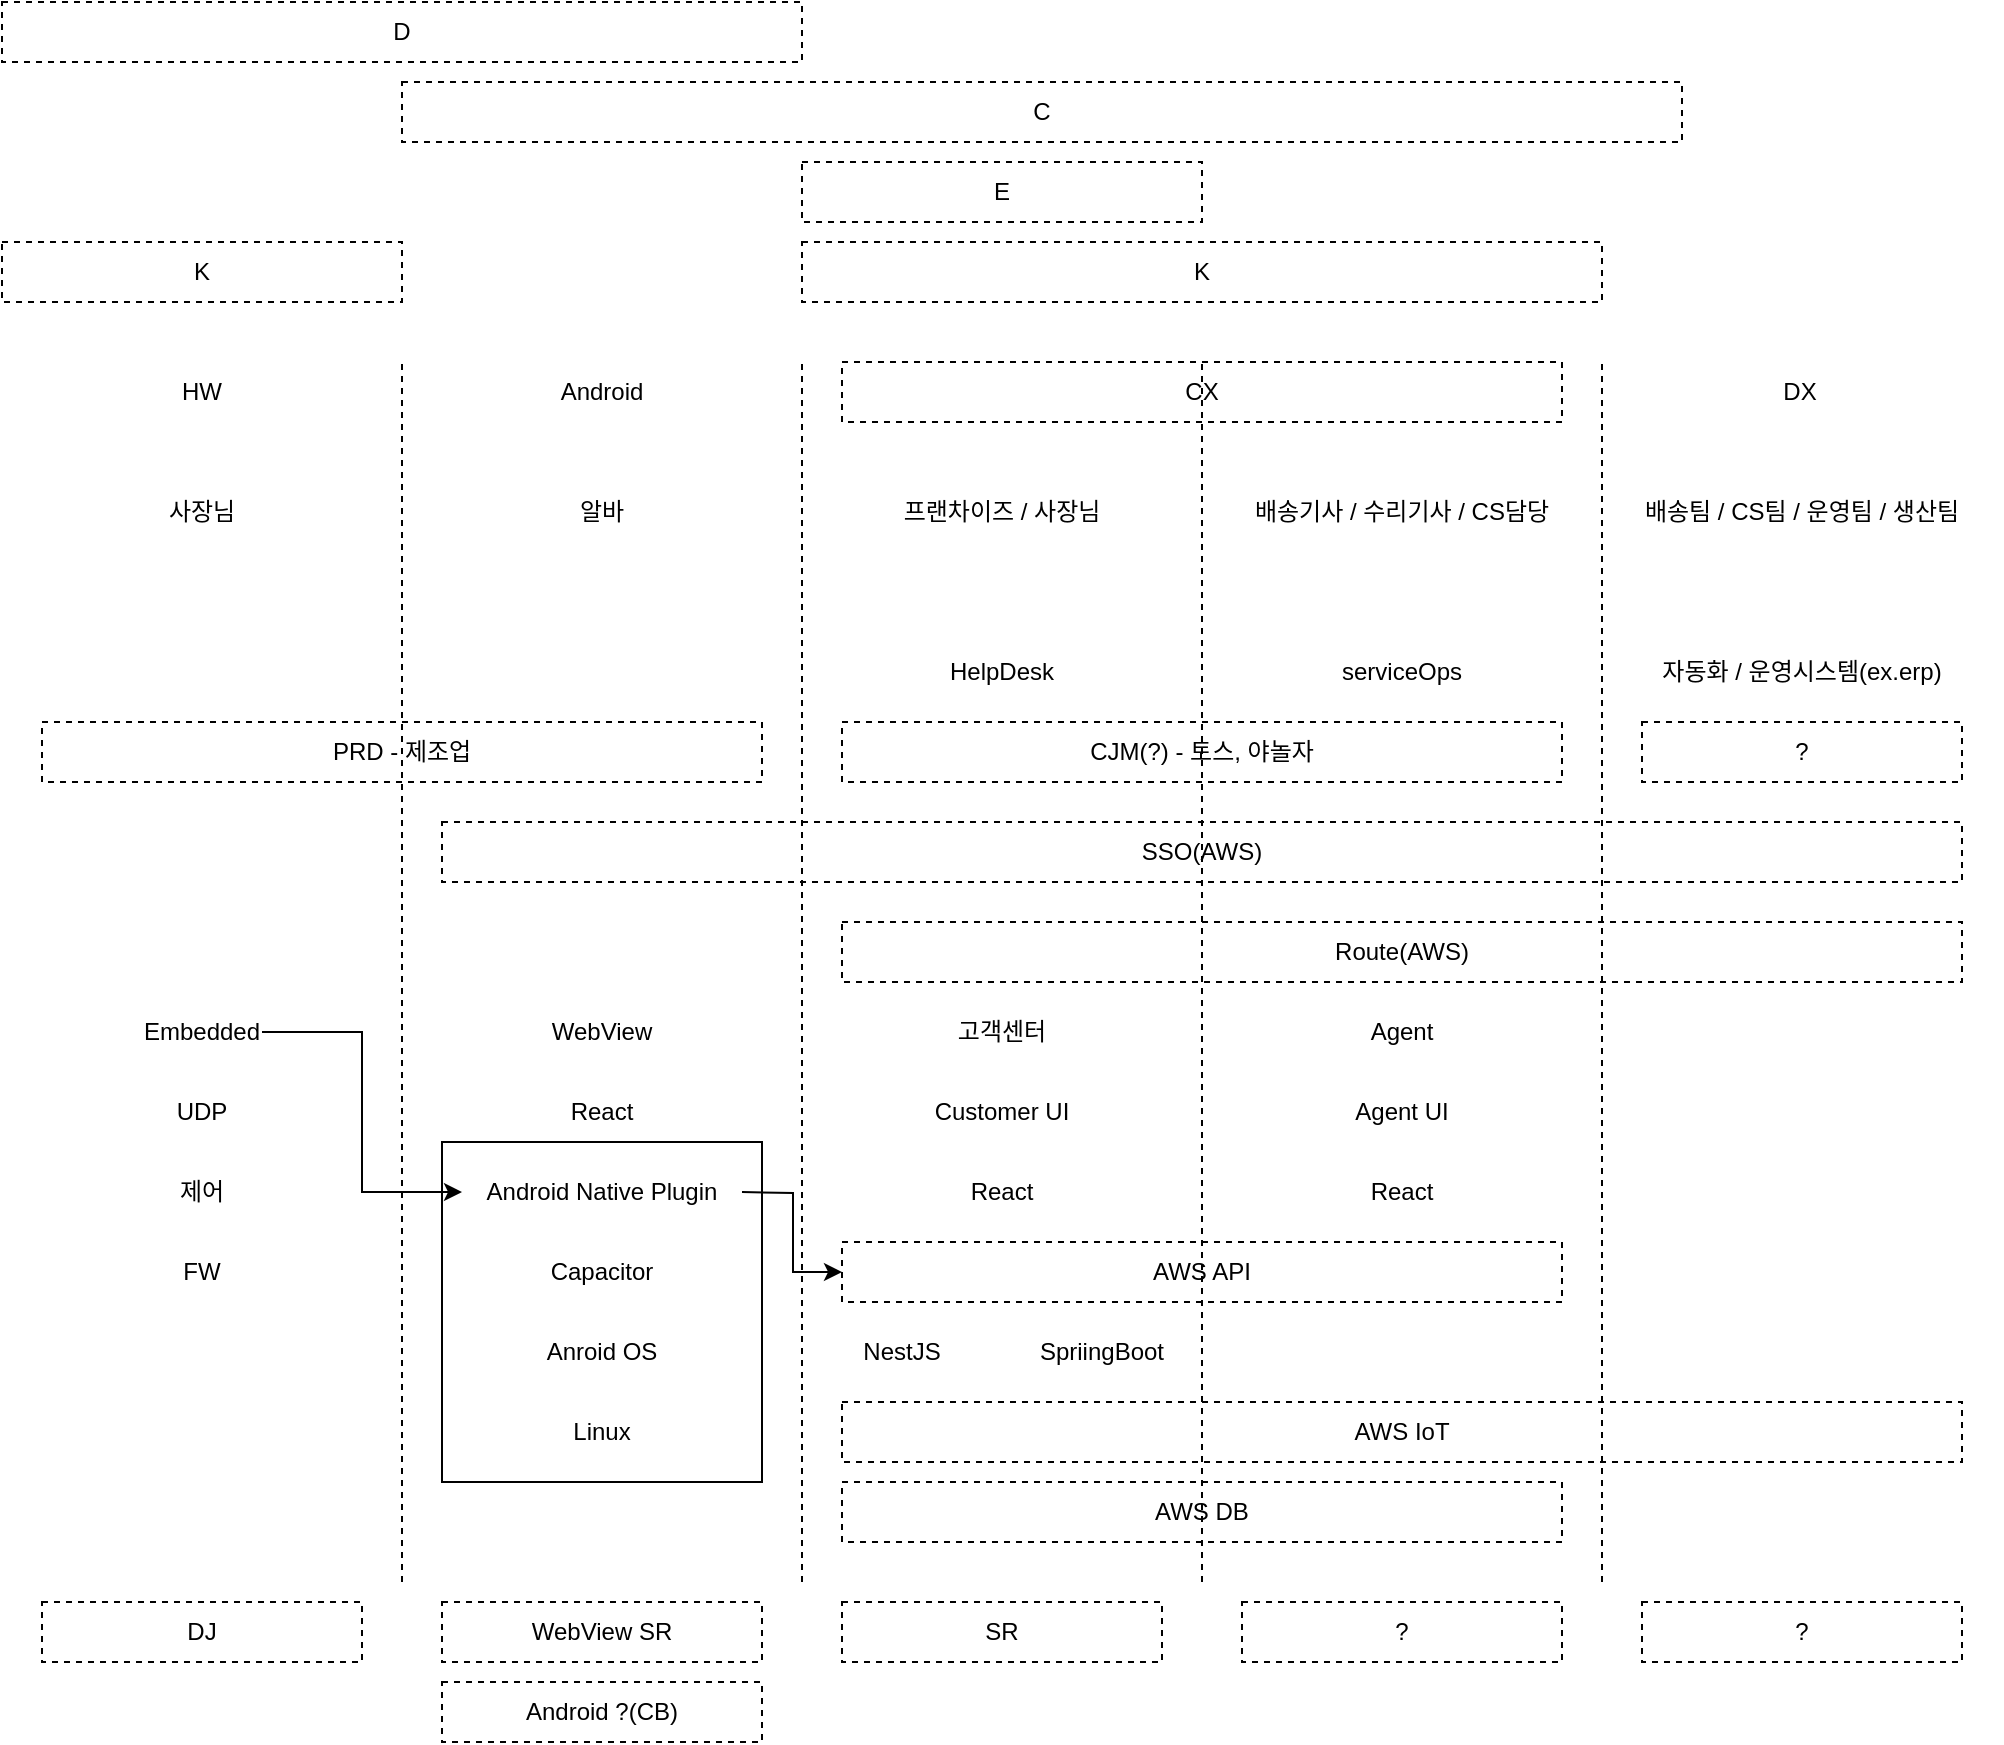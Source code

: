 <mxfile version="26.2.13">
  <diagram name="페이지-1" id="WZE22z7zHuHI3l7_kMlm">
    <mxGraphModel dx="998" dy="639" grid="1" gridSize="10" guides="1" tooltips="1" connect="1" arrows="1" fold="1" page="1" pageScale="1" pageWidth="827" pageHeight="1169" math="0" shadow="0">
      <root>
        <mxCell id="0" />
        <mxCell id="1" parent="0" />
        <mxCell id="M86IooEqDLAafIwks_xU-67" value="" style="rounded=0;whiteSpace=wrap;html=1;" vertex="1" parent="1">
          <mxGeometry x="220" y="580" width="160" height="170" as="geometry" />
        </mxCell>
        <mxCell id="M86IooEqDLAafIwks_xU-2" value="" style="endArrow=none;html=1;rounded=0;dashed=1;" edge="1" parent="1">
          <mxGeometry width="50" height="50" relative="1" as="geometry">
            <mxPoint x="200" y="800" as="sourcePoint" />
            <mxPoint x="200" y="190" as="targetPoint" />
          </mxGeometry>
        </mxCell>
        <mxCell id="M86IooEqDLAafIwks_xU-3" value="" style="endArrow=none;html=1;rounded=0;dashed=1;" edge="1" parent="1">
          <mxGeometry width="50" height="50" relative="1" as="geometry">
            <mxPoint x="400" y="800" as="sourcePoint" />
            <mxPoint x="400" y="190" as="targetPoint" />
          </mxGeometry>
        </mxCell>
        <mxCell id="M86IooEqDLAafIwks_xU-4" value="" style="endArrow=none;html=1;rounded=0;dashed=1;" edge="1" parent="1">
          <mxGeometry width="50" height="50" relative="1" as="geometry">
            <mxPoint x="600" y="800" as="sourcePoint" />
            <mxPoint x="600" y="190" as="targetPoint" />
          </mxGeometry>
        </mxCell>
        <mxCell id="M86IooEqDLAafIwks_xU-41" style="edgeStyle=orthogonalEdgeStyle;rounded=0;orthogonalLoop=1;jettySize=auto;html=1;exitX=1;exitY=0.5;exitDx=0;exitDy=0;entryX=0;entryY=0.5;entryDx=0;entryDy=0;" edge="1" parent="1" source="M86IooEqDLAafIwks_xU-6" target="M86IooEqDLAafIwks_xU-16">
          <mxGeometry relative="1" as="geometry" />
        </mxCell>
        <mxCell id="M86IooEqDLAafIwks_xU-6" value="Embedded" style="text;html=1;align=center;verticalAlign=middle;whiteSpace=wrap;rounded=0;" vertex="1" parent="1">
          <mxGeometry x="70" y="510" width="60" height="30" as="geometry" />
        </mxCell>
        <mxCell id="M86IooEqDLAafIwks_xU-8" value="고객센터" style="text;html=1;align=center;verticalAlign=middle;whiteSpace=wrap;rounded=0;" vertex="1" parent="1">
          <mxGeometry x="470" y="510" width="60" height="30" as="geometry" />
        </mxCell>
        <mxCell id="M86IooEqDLAafIwks_xU-9" value="Agent" style="text;html=1;align=center;verticalAlign=middle;whiteSpace=wrap;rounded=0;" vertex="1" parent="1">
          <mxGeometry x="670" y="510" width="60" height="30" as="geometry" />
        </mxCell>
        <mxCell id="M86IooEqDLAafIwks_xU-10" value="Customer UI" style="text;html=1;align=center;verticalAlign=middle;whiteSpace=wrap;rounded=0;" vertex="1" parent="1">
          <mxGeometry x="430" y="550" width="140" height="30" as="geometry" />
        </mxCell>
        <mxCell id="M86IooEqDLAafIwks_xU-11" value="Agent UI" style="text;html=1;align=center;verticalAlign=middle;whiteSpace=wrap;rounded=0;" vertex="1" parent="1">
          <mxGeometry x="630" y="550" width="140" height="30" as="geometry" />
        </mxCell>
        <mxCell id="M86IooEqDLAafIwks_xU-12" value="WebView" style="text;html=1;align=center;verticalAlign=middle;whiteSpace=wrap;rounded=0;" vertex="1" parent="1">
          <mxGeometry x="230" y="510" width="140" height="30" as="geometry" />
        </mxCell>
        <mxCell id="M86IooEqDLAafIwks_xU-42" style="edgeStyle=orthogonalEdgeStyle;rounded=0;orthogonalLoop=1;jettySize=auto;html=1;exitX=1;exitY=0.5;exitDx=0;exitDy=0;entryX=0;entryY=0.5;entryDx=0;entryDy=0;" edge="1" parent="1" target="M86IooEqDLAafIwks_xU-20">
          <mxGeometry relative="1" as="geometry">
            <mxPoint x="370" y="605" as="sourcePoint" />
          </mxGeometry>
        </mxCell>
        <mxCell id="M86IooEqDLAafIwks_xU-13" value="React" style="text;html=1;align=center;verticalAlign=middle;whiteSpace=wrap;rounded=0;" vertex="1" parent="1">
          <mxGeometry x="230" y="550" width="140" height="30" as="geometry" />
        </mxCell>
        <mxCell id="M86IooEqDLAafIwks_xU-14" value="React" style="text;html=1;align=center;verticalAlign=middle;whiteSpace=wrap;rounded=0;" vertex="1" parent="1">
          <mxGeometry x="430" y="590" width="140" height="30" as="geometry" />
        </mxCell>
        <mxCell id="M86IooEqDLAafIwks_xU-15" value="React" style="text;html=1;align=center;verticalAlign=middle;whiteSpace=wrap;rounded=0;" vertex="1" parent="1">
          <mxGeometry x="630" y="590" width="140" height="30" as="geometry" />
        </mxCell>
        <mxCell id="M86IooEqDLAafIwks_xU-16" value="Android Native Plugin" style="text;html=1;align=center;verticalAlign=middle;whiteSpace=wrap;rounded=0;" vertex="1" parent="1">
          <mxGeometry x="230" y="590" width="140" height="30" as="geometry" />
        </mxCell>
        <mxCell id="M86IooEqDLAafIwks_xU-17" value="Capacitor" style="text;html=1;align=center;verticalAlign=middle;whiteSpace=wrap;rounded=0;" vertex="1" parent="1">
          <mxGeometry x="230" y="630" width="140" height="30" as="geometry" />
        </mxCell>
        <mxCell id="M86IooEqDLAafIwks_xU-18" value="Anroid OS" style="text;html=1;align=center;verticalAlign=middle;whiteSpace=wrap;rounded=0;" vertex="1" parent="1">
          <mxGeometry x="230" y="670" width="140" height="30" as="geometry" />
        </mxCell>
        <mxCell id="M86IooEqDLAafIwks_xU-19" value="Linux" style="text;html=1;align=center;verticalAlign=middle;whiteSpace=wrap;rounded=0;" vertex="1" parent="1">
          <mxGeometry x="230" y="710" width="140" height="30" as="geometry" />
        </mxCell>
        <mxCell id="M86IooEqDLAafIwks_xU-20" value="AWS API" style="text;html=1;align=center;verticalAlign=middle;whiteSpace=wrap;rounded=0;strokeColor=default;dashed=1;" vertex="1" parent="1">
          <mxGeometry x="420" y="630" width="360" height="30" as="geometry" />
        </mxCell>
        <mxCell id="M86IooEqDLAafIwks_xU-21" value="NestJS" style="text;html=1;align=center;verticalAlign=middle;whiteSpace=wrap;rounded=0;" vertex="1" parent="1">
          <mxGeometry x="400" y="670" width="100" height="30" as="geometry" />
        </mxCell>
        <mxCell id="M86IooEqDLAafIwks_xU-22" value="SpriingBoot" style="text;html=1;align=center;verticalAlign=middle;whiteSpace=wrap;rounded=0;" vertex="1" parent="1">
          <mxGeometry x="500" y="670" width="100" height="30" as="geometry" />
        </mxCell>
        <mxCell id="M86IooEqDLAafIwks_xU-23" value="AWS IoT" style="text;html=1;align=center;verticalAlign=middle;whiteSpace=wrap;rounded=0;strokeColor=default;dashed=1;" vertex="1" parent="1">
          <mxGeometry x="420" y="710" width="560" height="30" as="geometry" />
        </mxCell>
        <mxCell id="M86IooEqDLAafIwks_xU-24" value="AWS DB" style="text;html=1;align=center;verticalAlign=middle;whiteSpace=wrap;rounded=0;strokeColor=default;dashed=1;" vertex="1" parent="1">
          <mxGeometry x="420" y="750" width="360" height="30" as="geometry" />
        </mxCell>
        <mxCell id="M86IooEqDLAafIwks_xU-27" value="" style="endArrow=none;html=1;rounded=0;dashed=1;" edge="1" parent="1">
          <mxGeometry width="50" height="50" relative="1" as="geometry">
            <mxPoint x="800" y="800" as="sourcePoint" />
            <mxPoint x="800" y="190" as="targetPoint" />
          </mxGeometry>
        </mxCell>
        <mxCell id="M86IooEqDLAafIwks_xU-28" value="PRD - 제조업" style="text;html=1;align=center;verticalAlign=middle;whiteSpace=wrap;rounded=0;dashed=1;strokeColor=default;" vertex="1" parent="1">
          <mxGeometry x="20" y="370" width="360" height="30" as="geometry" />
        </mxCell>
        <mxCell id="M86IooEqDLAafIwks_xU-30" value="CJM(?) - 토스, 야놀자" style="text;html=1;align=center;verticalAlign=middle;whiteSpace=wrap;rounded=0;dashed=1;strokeColor=default;" vertex="1" parent="1">
          <mxGeometry x="420" y="370" width="360" height="30" as="geometry" />
        </mxCell>
        <mxCell id="M86IooEqDLAafIwks_xU-32" value="?" style="text;html=1;align=center;verticalAlign=middle;whiteSpace=wrap;rounded=0;dashed=1;strokeColor=default;" vertex="1" parent="1">
          <mxGeometry x="820" y="370" width="160" height="30" as="geometry" />
        </mxCell>
        <mxCell id="M86IooEqDLAafIwks_xU-33" value="CX" style="text;html=1;align=center;verticalAlign=middle;whiteSpace=wrap;rounded=0;strokeColor=default;dashed=1;" vertex="1" parent="1">
          <mxGeometry x="420" y="190" width="360" height="30" as="geometry" />
        </mxCell>
        <mxCell id="M86IooEqDLAafIwks_xU-35" value="DX" style="text;html=1;align=center;verticalAlign=middle;whiteSpace=wrap;rounded=0;" vertex="1" parent="1">
          <mxGeometry x="868.5" y="190" width="60" height="30" as="geometry" />
        </mxCell>
        <mxCell id="M86IooEqDLAafIwks_xU-36" value="Android" style="text;html=1;align=center;verticalAlign=middle;whiteSpace=wrap;rounded=0;" vertex="1" parent="1">
          <mxGeometry x="270" y="190" width="60" height="30" as="geometry" />
        </mxCell>
        <mxCell id="M86IooEqDLAafIwks_xU-37" value="HW" style="text;html=1;align=center;verticalAlign=middle;whiteSpace=wrap;rounded=0;" vertex="1" parent="1">
          <mxGeometry x="70" y="190" width="60" height="30" as="geometry" />
        </mxCell>
        <mxCell id="M86IooEqDLAafIwks_xU-38" value="UDP" style="text;html=1;align=center;verticalAlign=middle;whiteSpace=wrap;rounded=0;" vertex="1" parent="1">
          <mxGeometry x="70" y="550" width="60" height="30" as="geometry" />
        </mxCell>
        <mxCell id="M86IooEqDLAafIwks_xU-39" value="제어" style="text;html=1;align=center;verticalAlign=middle;whiteSpace=wrap;rounded=0;" vertex="1" parent="1">
          <mxGeometry x="70" y="590" width="60" height="30" as="geometry" />
        </mxCell>
        <mxCell id="M86IooEqDLAafIwks_xU-40" value="FW" style="text;html=1;align=center;verticalAlign=middle;whiteSpace=wrap;rounded=0;" vertex="1" parent="1">
          <mxGeometry x="70" y="630" width="60" height="30" as="geometry" />
        </mxCell>
        <mxCell id="M86IooEqDLAafIwks_xU-44" value="SSO(AWS)" style="text;html=1;align=center;verticalAlign=middle;whiteSpace=wrap;rounded=0;strokeColor=default;dashed=1;" vertex="1" parent="1">
          <mxGeometry x="220" y="420" width="760" height="30" as="geometry" />
        </mxCell>
        <mxCell id="M86IooEqDLAafIwks_xU-45" value="Route(AWS)" style="text;html=1;align=center;verticalAlign=middle;whiteSpace=wrap;rounded=0;strokeColor=default;dashed=1;" vertex="1" parent="1">
          <mxGeometry x="420" y="470" width="560" height="30" as="geometry" />
        </mxCell>
        <mxCell id="M86IooEqDLAafIwks_xU-46" value="자동화 / 운영시스템(ex.erp)" style="text;html=1;align=center;verticalAlign=middle;whiteSpace=wrap;rounded=0;" vertex="1" parent="1">
          <mxGeometry x="800" y="330" width="200" height="30" as="geometry" />
        </mxCell>
        <mxCell id="M86IooEqDLAafIwks_xU-48" value="serviceOps" style="text;html=1;align=center;verticalAlign=middle;whiteSpace=wrap;rounded=0;" vertex="1" parent="1">
          <mxGeometry x="670" y="330" width="60" height="30" as="geometry" />
        </mxCell>
        <mxCell id="M86IooEqDLAafIwks_xU-50" value="D" style="text;html=1;align=center;verticalAlign=middle;whiteSpace=wrap;rounded=0;dashed=1;strokeColor=default;" vertex="1" parent="1">
          <mxGeometry y="10" width="400" height="30" as="geometry" />
        </mxCell>
        <mxCell id="M86IooEqDLAafIwks_xU-51" value="C" style="text;html=1;align=center;verticalAlign=middle;whiteSpace=wrap;rounded=0;dashed=1;strokeColor=default;" vertex="1" parent="1">
          <mxGeometry x="200" y="50" width="640" height="30" as="geometry" />
        </mxCell>
        <mxCell id="M86IooEqDLAafIwks_xU-52" value="E" style="text;html=1;align=center;verticalAlign=middle;whiteSpace=wrap;rounded=0;dashed=1;strokeColor=default;" vertex="1" parent="1">
          <mxGeometry x="400" y="90" width="200" height="30" as="geometry" />
        </mxCell>
        <mxCell id="M86IooEqDLAafIwks_xU-53" value="DJ" style="text;html=1;align=center;verticalAlign=middle;whiteSpace=wrap;rounded=0;dashed=1;strokeColor=default;" vertex="1" parent="1">
          <mxGeometry x="20" y="810" width="160" height="30" as="geometry" />
        </mxCell>
        <mxCell id="M86IooEqDLAafIwks_xU-54" value="SR" style="text;html=1;align=center;verticalAlign=middle;whiteSpace=wrap;rounded=0;dashed=1;strokeColor=default;" vertex="1" parent="1">
          <mxGeometry x="420" y="810" width="160" height="30" as="geometry" />
        </mxCell>
        <mxCell id="M86IooEqDLAafIwks_xU-55" value="WebView SR" style="text;html=1;align=center;verticalAlign=middle;whiteSpace=wrap;rounded=0;dashed=1;strokeColor=default;" vertex="1" parent="1">
          <mxGeometry x="220" y="810" width="160" height="30" as="geometry" />
        </mxCell>
        <mxCell id="M86IooEqDLAafIwks_xU-56" value="Android ?(CB)" style="text;html=1;align=center;verticalAlign=middle;whiteSpace=wrap;rounded=0;dashed=1;strokeColor=default;" vertex="1" parent="1">
          <mxGeometry x="220" y="850" width="160" height="30" as="geometry" />
        </mxCell>
        <mxCell id="M86IooEqDLAafIwks_xU-57" value="?" style="text;html=1;align=center;verticalAlign=middle;whiteSpace=wrap;rounded=0;dashed=1;strokeColor=default;" vertex="1" parent="1">
          <mxGeometry x="620" y="810" width="160" height="30" as="geometry" />
        </mxCell>
        <mxCell id="M86IooEqDLAafIwks_xU-58" value="?" style="text;html=1;align=center;verticalAlign=middle;whiteSpace=wrap;rounded=0;dashed=1;strokeColor=default;" vertex="1" parent="1">
          <mxGeometry x="820" y="810" width="160" height="30" as="geometry" />
        </mxCell>
        <mxCell id="M86IooEqDLAafIwks_xU-59" value="HelpDesk" style="text;html=1;align=center;verticalAlign=middle;whiteSpace=wrap;rounded=0;" vertex="1" parent="1">
          <mxGeometry x="470" y="330" width="60" height="30" as="geometry" />
        </mxCell>
        <mxCell id="M86IooEqDLAafIwks_xU-60" value="사장님" style="text;html=1;align=center;verticalAlign=middle;whiteSpace=wrap;rounded=0;" vertex="1" parent="1">
          <mxGeometry x="55" y="250" width="90" height="30" as="geometry" />
        </mxCell>
        <mxCell id="M86IooEqDLAafIwks_xU-61" value="알바" style="text;html=1;align=center;verticalAlign=middle;whiteSpace=wrap;rounded=0;" vertex="1" parent="1">
          <mxGeometry x="270" y="250" width="60" height="30" as="geometry" />
        </mxCell>
        <mxCell id="M86IooEqDLAafIwks_xU-62" value="프랜차이즈 / 사장님" style="text;html=1;align=center;verticalAlign=middle;whiteSpace=wrap;rounded=0;" vertex="1" parent="1">
          <mxGeometry x="420" y="250" width="160" height="30" as="geometry" />
        </mxCell>
        <mxCell id="M86IooEqDLAafIwks_xU-63" value="배송기사 / 수리기사 / CS담당" style="text;html=1;align=center;verticalAlign=middle;whiteSpace=wrap;rounded=0;" vertex="1" parent="1">
          <mxGeometry x="620" y="250" width="160" height="30" as="geometry" />
        </mxCell>
        <mxCell id="M86IooEqDLAafIwks_xU-64" value="배송팀 / CS팀 / 운영팀 / 생산팀" style="text;html=1;align=center;verticalAlign=middle;whiteSpace=wrap;rounded=0;" vertex="1" parent="1">
          <mxGeometry x="820" y="250" width="160" height="30" as="geometry" />
        </mxCell>
        <mxCell id="M86IooEqDLAafIwks_xU-65" value="K" style="text;html=1;align=center;verticalAlign=middle;whiteSpace=wrap;rounded=0;dashed=1;strokeColor=default;" vertex="1" parent="1">
          <mxGeometry x="400" y="130" width="400" height="30" as="geometry" />
        </mxCell>
        <mxCell id="M86IooEqDLAafIwks_xU-66" value="K" style="text;html=1;align=center;verticalAlign=middle;whiteSpace=wrap;rounded=0;dashed=1;strokeColor=default;" vertex="1" parent="1">
          <mxGeometry y="130" width="200" height="30" as="geometry" />
        </mxCell>
      </root>
    </mxGraphModel>
  </diagram>
</mxfile>
